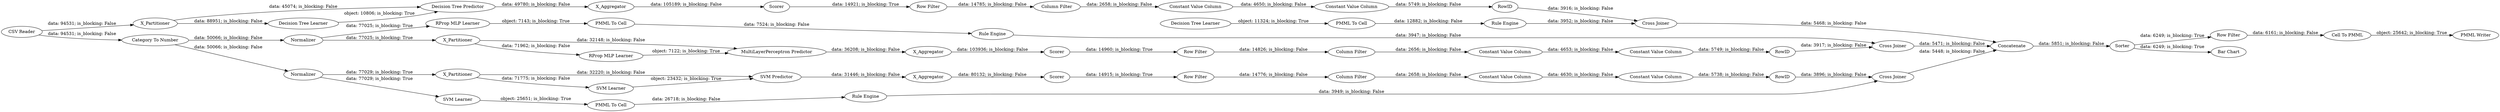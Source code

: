 digraph {
	"-7434686804416343330_2" [label=X_Partitioner]
	"-7434686804416343330_7" [label=X_Aggregator]
	"693940659664698091_293" [label=RowID]
	"4405614123776741194_22" [label="PMML To Cell"]
	"-8876204697720477741_2" [label=X_Partitioner]
	"6315066498294914418_53" [label="Row Filter"]
	"-1293652988699831187_294" [label="Column Filter"]
	"-199247092791855186_33" [label="Decision Tree Learner"]
	"-559748944846064174_33" [label="SVM Learner"]
	"-1293652988699831187_290" [label="Constant Value Column"]
	"-8876204697720477741_38" [label="Cross Joiner"]
	"9057726260768608518_32" [label="SVM Predictor"]
	"-7434686804416343330_31" [label="RProp MLP Learner"]
	"4405614123776741194_34" [label="Rule Engine"]
	"-559748944846064174_35" [label="Rule Engine"]
	"-7434686804416343330_40" [label=Scorer]
	"693940659664698091_292" [label="Constant Value Column"]
	"-7434686804416343330_38" [label="Cross Joiner"]
	"4405614123776741194_35" [label="RProp MLP Learner"]
	"9057726260768608518_40" [label=Normalizer]
	"693940659664698091_9" [label="Row Filter"]
	"-199247092791855186_28" [label="PMML To Cell"]
	"-559748944846064174_34" [label="PMML To Cell"]
	"9057726260768608518_7" [label=X_Aggregator]
	"6315066498294914418_58" [label="Category To Number"]
	"9057726260768608518_41" [label=Scorer]
	"693940659664698091_294" [label="Column Filter"]
	"6315066498294914418_60" [label=Concatenate]
	"-8876204697720477741_31" [label="Decision Tree Learner"]
	"6315066498294914418_52" [label=Sorter]
	"693940659664698091_290" [label="Constant Value Column"]
	"9057726260768608518_39" [label="Cross Joiner"]
	"-414264109458631689_294" [label="Column Filter"]
	"-8876204697720477741_39" [label=Scorer]
	"-8876204697720477741_32" [label="Decision Tree Predictor"]
	"-414264109458631689_292" [label="Constant Value Column"]
	"6315066498294914418_62" [label="CSV Reader"]
	"-414264109458631689_9" [label="Row Filter"]
	"6315066498294914418_61" [label="PMML Writer"]
	"-8876204697720477741_7" [label=X_Aggregator]
	"-1293652988699831187_293" [label=RowID]
	"-199247092791855186_34" [label="Rule Engine"]
	"9057726260768608518_2" [label=X_Partitioner]
	"-414264109458631689_293" [label=RowID]
	"-414264109458631689_290" [label="Constant Value Column"]
	"9057726260768608518_31" [label="SVM Learner"]
	"6315066498294914418_59" [label="Bar Chart"]
	"6315066498294914418_54" [label="Cell To PMML"]
	"-1293652988699831187_292" [label="Constant Value Column"]
	"-7434686804416343330_32" [label="MultiLayerPerceptron Predictor"]
	"-1293652988699831187_9" [label="Row Filter"]
	"-7434686804416343330_39" [label=Normalizer]
	"-7434686804416343330_40" -> "-414264109458631689_9" [label="data: 14960; is_blocking: True"]
	"-7434686804416343330_39" -> "4405614123776741194_35" [label="data: 77025; is_blocking: True"]
	"-1293652988699831187_9" -> "-1293652988699831187_294" [label="data: 14785; is_blocking: False"]
	"-414264109458631689_293" -> "-7434686804416343330_38" [label="data: 3917; is_blocking: False"]
	"-414264109458631689_290" -> "-414264109458631689_292" [label="data: 4653; is_blocking: False"]
	"4405614123776741194_35" -> "4405614123776741194_22" [label="object: 7143; is_blocking: True"]
	"9057726260768608518_39" -> "6315066498294914418_60" [label="data: 5448; is_blocking: False"]
	"-559748944846064174_34" -> "-559748944846064174_35" [label="data: 26718; is_blocking: False"]
	"-8876204697720477741_2" -> "-8876204697720477741_31" [label="data: 88951; is_blocking: False"]
	"9057726260768608518_41" -> "693940659664698091_9" [label="data: 14915; is_blocking: True"]
	"-7434686804416343330_38" -> "6315066498294914418_60" [label="data: 5471; is_blocking: False"]
	"6315066498294914418_52" -> "6315066498294914418_53" [label="data: 6249; is_blocking: True"]
	"-7434686804416343330_32" -> "-7434686804416343330_7" [label="data: 36208; is_blocking: False"]
	"6315066498294914418_53" -> "6315066498294914418_54" [label="data: 6161; is_blocking: False"]
	"-8876204697720477741_2" -> "-8876204697720477741_32" [label="data: 45074; is_blocking: False"]
	"-7434686804416343330_2" -> "-7434686804416343330_31" [label="data: 71962; is_blocking: False"]
	"-8876204697720477741_38" -> "6315066498294914418_60" [label="data: 5468; is_blocking: False"]
	"-7434686804416343330_39" -> "-7434686804416343330_2" [label="data: 77025; is_blocking: True"]
	"-559748944846064174_35" -> "9057726260768608518_39" [label="data: 3949; is_blocking: False"]
	"-199247092791855186_33" -> "-199247092791855186_28" [label="object: 11324; is_blocking: True"]
	"6315066498294914418_58" -> "-7434686804416343330_39" [label="data: 50066; is_blocking: False"]
	"6315066498294914418_60" -> "6315066498294914418_52" [label="data: 5851; is_blocking: False"]
	"6315066498294914418_62" -> "6315066498294914418_58" [label="data: 94531; is_blocking: False"]
	"-7434686804416343330_7" -> "-7434686804416343330_40" [label="data: 103936; is_blocking: False"]
	"-1293652988699831187_293" -> "-8876204697720477741_38" [label="data: 3916; is_blocking: False"]
	"4405614123776741194_22" -> "4405614123776741194_34" [label="data: 7524; is_blocking: False"]
	"693940659664698091_294" -> "693940659664698091_290" [label="data: 2658; is_blocking: False"]
	"6315066498294914418_52" -> "6315066498294914418_59" [label="data: 6249; is_blocking: True"]
	"-414264109458631689_9" -> "-414264109458631689_294" [label="data: 14826; is_blocking: False"]
	"9057726260768608518_40" -> "-559748944846064174_33" [label="data: 77029; is_blocking: True"]
	"-8876204697720477741_32" -> "-8876204697720477741_7" [label="data: 49780; is_blocking: False"]
	"-7434686804416343330_31" -> "-7434686804416343330_32" [label="object: 7122; is_blocking: True"]
	"693940659664698091_9" -> "693940659664698091_294" [label="data: 14776; is_blocking: False"]
	"-1293652988699831187_292" -> "-1293652988699831187_293" [label="data: 5749; is_blocking: False"]
	"6315066498294914418_62" -> "-8876204697720477741_2" [label="data: 94531; is_blocking: False"]
	"-199247092791855186_34" -> "-8876204697720477741_38" [label="data: 3952; is_blocking: False"]
	"693940659664698091_292" -> "693940659664698091_293" [label="data: 5738; is_blocking: False"]
	"-8876204697720477741_39" -> "-1293652988699831187_9" [label="data: 14921; is_blocking: True"]
	"-7434686804416343330_2" -> "-7434686804416343330_32" [label="data: 32148; is_blocking: False"]
	"6315066498294914418_54" -> "6315066498294914418_61" [label="object: 25642; is_blocking: True"]
	"-414264109458631689_294" -> "-414264109458631689_290" [label="data: 2656; is_blocking: False"]
	"-559748944846064174_33" -> "-559748944846064174_34" [label="object: 25651; is_blocking: True"]
	"4405614123776741194_34" -> "-7434686804416343330_38" [label="data: 3947; is_blocking: False"]
	"9057726260768608518_2" -> "9057726260768608518_31" [label="data: 71775; is_blocking: False"]
	"9057726260768608518_32" -> "9057726260768608518_7" [label="data: 31446; is_blocking: False"]
	"-8876204697720477741_7" -> "-8876204697720477741_39" [label="data: 105189; is_blocking: False"]
	"9057726260768608518_31" -> "9057726260768608518_32" [label="object: 23432; is_blocking: True"]
	"693940659664698091_293" -> "9057726260768608518_39" [label="data: 3896; is_blocking: False"]
	"9057726260768608518_40" -> "9057726260768608518_2" [label="data: 77029; is_blocking: True"]
	"9057726260768608518_2" -> "9057726260768608518_32" [label="data: 32220; is_blocking: False"]
	"-1293652988699831187_294" -> "-1293652988699831187_290" [label="data: 2658; is_blocking: False"]
	"-1293652988699831187_290" -> "-1293652988699831187_292" [label="data: 4650; is_blocking: False"]
	"-8876204697720477741_31" -> "-8876204697720477741_32" [label="object: 10806; is_blocking: True"]
	"-199247092791855186_28" -> "-199247092791855186_34" [label="data: 12882; is_blocking: False"]
	"6315066498294914418_58" -> "9057726260768608518_40" [label="data: 50066; is_blocking: False"]
	"9057726260768608518_7" -> "9057726260768608518_41" [label="data: 80132; is_blocking: False"]
	"693940659664698091_290" -> "693940659664698091_292" [label="data: 4630; is_blocking: False"]
	"-414264109458631689_292" -> "-414264109458631689_293" [label="data: 5749; is_blocking: False"]
	rankdir=LR
}
